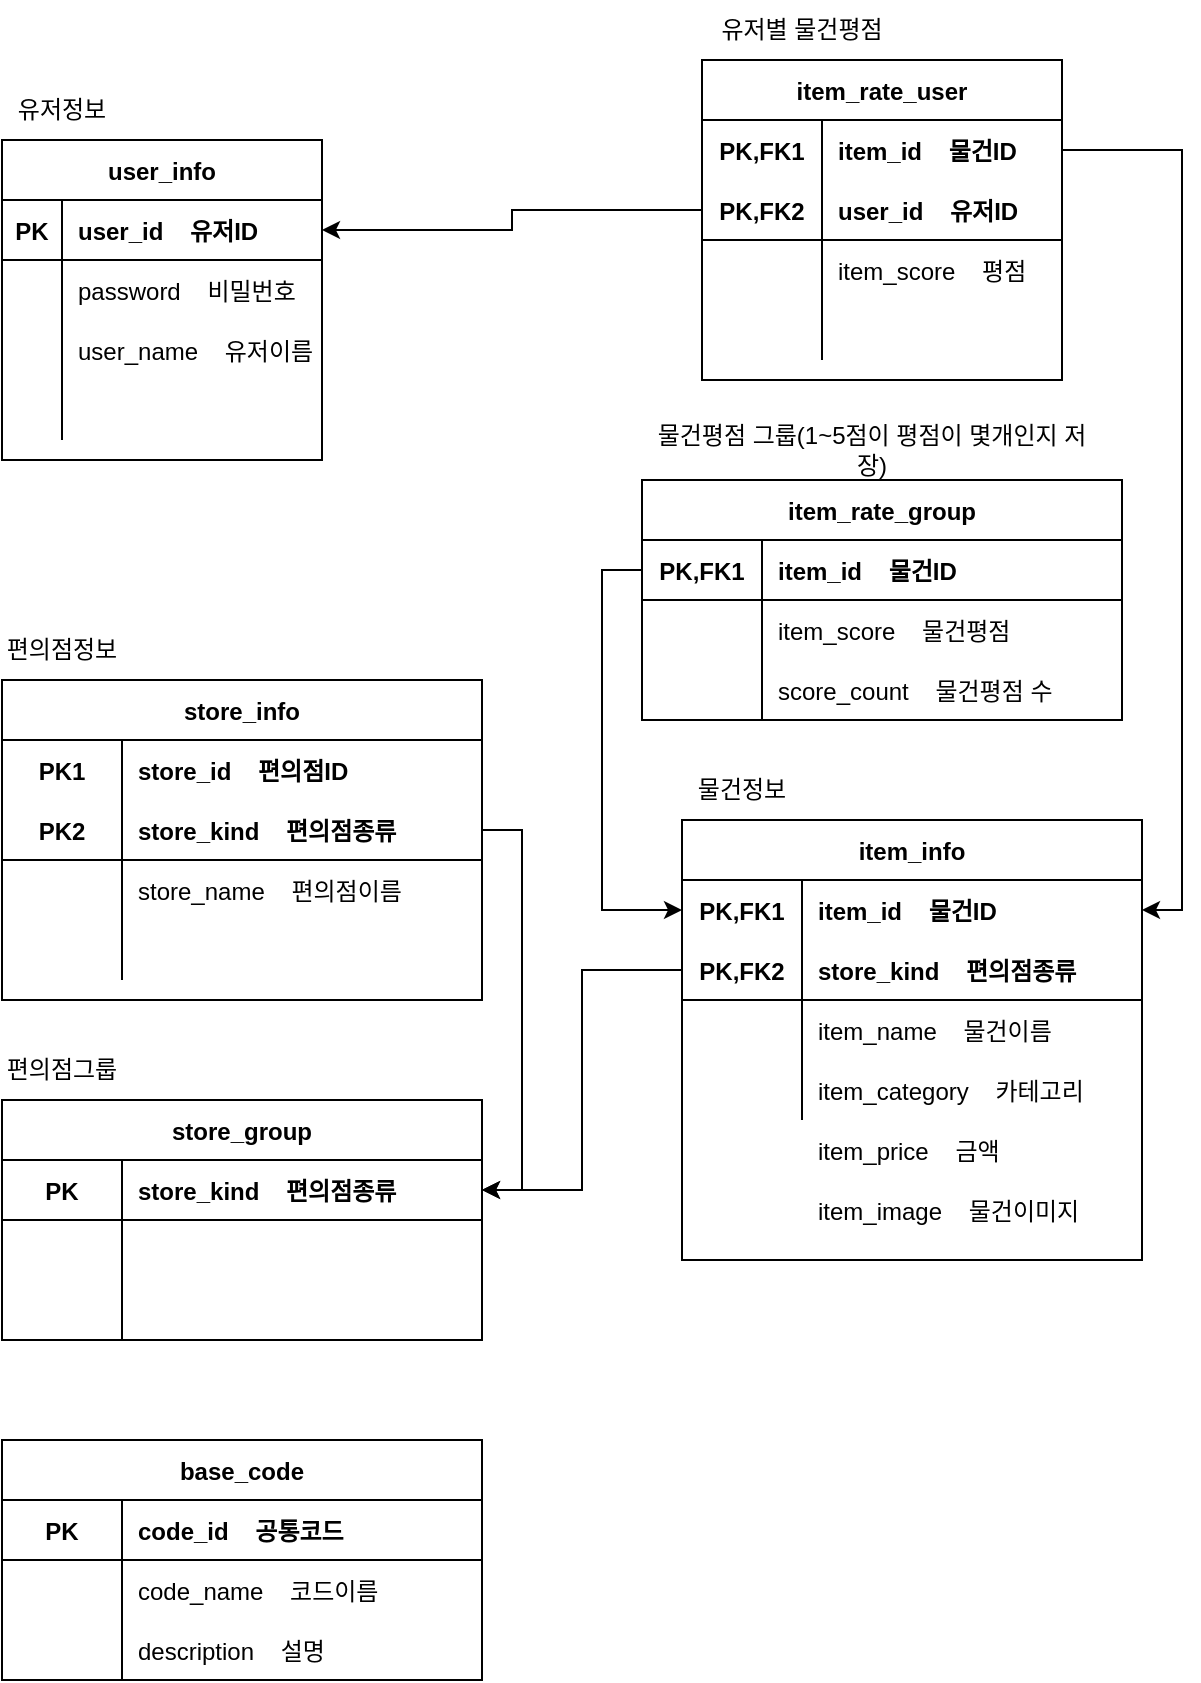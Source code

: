 <mxfile version="15.7.0" type="device"><diagram id="C5RBs43oDa-KdzZeNtuy" name="Page-1"><mxGraphModel dx="1298" dy="809" grid="1" gridSize="10" guides="1" tooltips="1" connect="1" arrows="1" fold="1" page="1" pageScale="1" pageWidth="827" pageHeight="1169" math="0" shadow="0"><root><mxCell id="WIyWlLk6GJQsqaUBKTNV-0"/><mxCell id="WIyWlLk6GJQsqaUBKTNV-1" parent="WIyWlLk6GJQsqaUBKTNV-0"/><mxCell id="B7XJ1PRJF3EZMObP_ogQ-0" value="유저정보" style="text;html=1;strokeColor=none;fillColor=none;align=center;verticalAlign=middle;whiteSpace=wrap;rounded=0;" vertex="1" parent="WIyWlLk6GJQsqaUBKTNV-1"><mxGeometry x="50" y="160" width="60" height="30" as="geometry"/></mxCell><mxCell id="B7XJ1PRJF3EZMObP_ogQ-1" value="편의점정보" style="text;html=1;strokeColor=none;fillColor=none;align=center;verticalAlign=middle;whiteSpace=wrap;rounded=0;" vertex="1" parent="WIyWlLk6GJQsqaUBKTNV-1"><mxGeometry x="50" y="430" width="60" height="30" as="geometry"/></mxCell><mxCell id="B7XJ1PRJF3EZMObP_ogQ-7" value="물건정보" style="text;html=1;strokeColor=none;fillColor=none;align=center;verticalAlign=middle;whiteSpace=wrap;rounded=0;" vertex="1" parent="WIyWlLk6GJQsqaUBKTNV-1"><mxGeometry x="390" y="500" width="60" height="30" as="geometry"/></mxCell><mxCell id="B7XJ1PRJF3EZMObP_ogQ-13" value="유저별 물건평점" style="text;html=1;strokeColor=none;fillColor=none;align=center;verticalAlign=middle;whiteSpace=wrap;rounded=0;" vertex="1" parent="WIyWlLk6GJQsqaUBKTNV-1"><mxGeometry x="400" y="120" width="100" height="30" as="geometry"/></mxCell><mxCell id="B7XJ1PRJF3EZMObP_ogQ-14" value="user_info" style="shape=table;startSize=30;container=1;collapsible=1;childLayout=tableLayout;fixedRows=1;rowLines=0;fontStyle=1;align=center;resizeLast=1;" vertex="1" parent="WIyWlLk6GJQsqaUBKTNV-1"><mxGeometry x="50" y="190" width="160" height="160" as="geometry"/></mxCell><mxCell id="B7XJ1PRJF3EZMObP_ogQ-15" value="" style="shape=partialRectangle;collapsible=0;dropTarget=0;pointerEvents=0;fillColor=none;top=0;left=0;bottom=1;right=0;points=[[0,0.5],[1,0.5]];portConstraint=eastwest;" vertex="1" parent="B7XJ1PRJF3EZMObP_ogQ-14"><mxGeometry y="30" width="160" height="30" as="geometry"/></mxCell><mxCell id="B7XJ1PRJF3EZMObP_ogQ-16" value="PK" style="shape=partialRectangle;connectable=0;fillColor=none;top=0;left=0;bottom=0;right=0;fontStyle=1;overflow=hidden;" vertex="1" parent="B7XJ1PRJF3EZMObP_ogQ-15"><mxGeometry width="30" height="30" as="geometry"><mxRectangle width="30" height="30" as="alternateBounds"/></mxGeometry></mxCell><mxCell id="B7XJ1PRJF3EZMObP_ogQ-17" value="user_id    유저ID" style="shape=partialRectangle;connectable=0;fillColor=none;top=0;left=0;bottom=0;right=0;align=left;spacingLeft=6;fontStyle=1;overflow=hidden;" vertex="1" parent="B7XJ1PRJF3EZMObP_ogQ-15"><mxGeometry x="30" width="130" height="30" as="geometry"><mxRectangle width="130" height="30" as="alternateBounds"/></mxGeometry></mxCell><mxCell id="B7XJ1PRJF3EZMObP_ogQ-18" value="" style="shape=partialRectangle;collapsible=0;dropTarget=0;pointerEvents=0;fillColor=none;top=0;left=0;bottom=0;right=0;points=[[0,0.5],[1,0.5]];portConstraint=eastwest;" vertex="1" parent="B7XJ1PRJF3EZMObP_ogQ-14"><mxGeometry y="60" width="160" height="30" as="geometry"/></mxCell><mxCell id="B7XJ1PRJF3EZMObP_ogQ-19" value="" style="shape=partialRectangle;connectable=0;fillColor=none;top=0;left=0;bottom=0;right=0;editable=1;overflow=hidden;" vertex="1" parent="B7XJ1PRJF3EZMObP_ogQ-18"><mxGeometry width="30" height="30" as="geometry"><mxRectangle width="30" height="30" as="alternateBounds"/></mxGeometry></mxCell><mxCell id="B7XJ1PRJF3EZMObP_ogQ-20" value="password    비밀번호" style="shape=partialRectangle;connectable=0;fillColor=none;top=0;left=0;bottom=0;right=0;align=left;spacingLeft=6;overflow=hidden;" vertex="1" parent="B7XJ1PRJF3EZMObP_ogQ-18"><mxGeometry x="30" width="130" height="30" as="geometry"><mxRectangle width="130" height="30" as="alternateBounds"/></mxGeometry></mxCell><mxCell id="B7XJ1PRJF3EZMObP_ogQ-21" value="" style="shape=partialRectangle;collapsible=0;dropTarget=0;pointerEvents=0;fillColor=none;top=0;left=0;bottom=0;right=0;points=[[0,0.5],[1,0.5]];portConstraint=eastwest;" vertex="1" parent="B7XJ1PRJF3EZMObP_ogQ-14"><mxGeometry y="90" width="160" height="30" as="geometry"/></mxCell><mxCell id="B7XJ1PRJF3EZMObP_ogQ-22" value="" style="shape=partialRectangle;connectable=0;fillColor=none;top=0;left=0;bottom=0;right=0;editable=1;overflow=hidden;" vertex="1" parent="B7XJ1PRJF3EZMObP_ogQ-21"><mxGeometry width="30" height="30" as="geometry"><mxRectangle width="30" height="30" as="alternateBounds"/></mxGeometry></mxCell><mxCell id="B7XJ1PRJF3EZMObP_ogQ-23" value="user_name    유저이름" style="shape=partialRectangle;connectable=0;fillColor=none;top=0;left=0;bottom=0;right=0;align=left;spacingLeft=6;overflow=hidden;" vertex="1" parent="B7XJ1PRJF3EZMObP_ogQ-21"><mxGeometry x="30" width="130" height="30" as="geometry"><mxRectangle width="130" height="30" as="alternateBounds"/></mxGeometry></mxCell><mxCell id="B7XJ1PRJF3EZMObP_ogQ-24" value="" style="shape=partialRectangle;collapsible=0;dropTarget=0;pointerEvents=0;fillColor=none;top=0;left=0;bottom=0;right=0;points=[[0,0.5],[1,0.5]];portConstraint=eastwest;" vertex="1" parent="B7XJ1PRJF3EZMObP_ogQ-14"><mxGeometry y="120" width="160" height="30" as="geometry"/></mxCell><mxCell id="B7XJ1PRJF3EZMObP_ogQ-25" value="" style="shape=partialRectangle;connectable=0;fillColor=none;top=0;left=0;bottom=0;right=0;editable=1;overflow=hidden;" vertex="1" parent="B7XJ1PRJF3EZMObP_ogQ-24"><mxGeometry width="30" height="30" as="geometry"><mxRectangle width="30" height="30" as="alternateBounds"/></mxGeometry></mxCell><mxCell id="B7XJ1PRJF3EZMObP_ogQ-26" value="" style="shape=partialRectangle;connectable=0;fillColor=none;top=0;left=0;bottom=0;right=0;align=left;spacingLeft=6;overflow=hidden;" vertex="1" parent="B7XJ1PRJF3EZMObP_ogQ-24"><mxGeometry x="30" width="130" height="30" as="geometry"><mxRectangle width="130" height="30" as="alternateBounds"/></mxGeometry></mxCell><mxCell id="B7XJ1PRJF3EZMObP_ogQ-67" value="item_rate_user" style="shape=table;startSize=30;container=1;collapsible=1;childLayout=tableLayout;fixedRows=1;rowLines=0;fontStyle=1;align=center;resizeLast=1;" vertex="1" parent="WIyWlLk6GJQsqaUBKTNV-1"><mxGeometry x="400" y="150" width="180" height="160" as="geometry"/></mxCell><mxCell id="B7XJ1PRJF3EZMObP_ogQ-68" value="" style="shape=partialRectangle;collapsible=0;dropTarget=0;pointerEvents=0;fillColor=none;top=0;left=0;bottom=0;right=0;points=[[0,0.5],[1,0.5]];portConstraint=eastwest;" vertex="1" parent="B7XJ1PRJF3EZMObP_ogQ-67"><mxGeometry y="30" width="180" height="30" as="geometry"/></mxCell><mxCell id="B7XJ1PRJF3EZMObP_ogQ-69" value="PK,FK1" style="shape=partialRectangle;connectable=0;fillColor=none;top=0;left=0;bottom=0;right=0;fontStyle=1;overflow=hidden;" vertex="1" parent="B7XJ1PRJF3EZMObP_ogQ-68"><mxGeometry width="60" height="30" as="geometry"><mxRectangle width="60" height="30" as="alternateBounds"/></mxGeometry></mxCell><mxCell id="B7XJ1PRJF3EZMObP_ogQ-70" value="item_id    물건ID" style="shape=partialRectangle;connectable=0;fillColor=none;top=0;left=0;bottom=0;right=0;align=left;spacingLeft=6;fontStyle=1;overflow=hidden;" vertex="1" parent="B7XJ1PRJF3EZMObP_ogQ-68"><mxGeometry x="60" width="120" height="30" as="geometry"><mxRectangle width="120" height="30" as="alternateBounds"/></mxGeometry></mxCell><mxCell id="B7XJ1PRJF3EZMObP_ogQ-71" value="" style="shape=partialRectangle;collapsible=0;dropTarget=0;pointerEvents=0;fillColor=none;top=0;left=0;bottom=1;right=0;points=[[0,0.5],[1,0.5]];portConstraint=eastwest;" vertex="1" parent="B7XJ1PRJF3EZMObP_ogQ-67"><mxGeometry y="60" width="180" height="30" as="geometry"/></mxCell><mxCell id="B7XJ1PRJF3EZMObP_ogQ-72" value="PK,FK2" style="shape=partialRectangle;connectable=0;fillColor=none;top=0;left=0;bottom=0;right=0;fontStyle=1;overflow=hidden;" vertex="1" parent="B7XJ1PRJF3EZMObP_ogQ-71"><mxGeometry width="60" height="30" as="geometry"><mxRectangle width="60" height="30" as="alternateBounds"/></mxGeometry></mxCell><mxCell id="B7XJ1PRJF3EZMObP_ogQ-73" value="user_id    유저ID" style="shape=partialRectangle;connectable=0;fillColor=none;top=0;left=0;bottom=0;right=0;align=left;spacingLeft=6;fontStyle=1;overflow=hidden;" vertex="1" parent="B7XJ1PRJF3EZMObP_ogQ-71"><mxGeometry x="60" width="120" height="30" as="geometry"><mxRectangle width="120" height="30" as="alternateBounds"/></mxGeometry></mxCell><mxCell id="B7XJ1PRJF3EZMObP_ogQ-74" value="" style="shape=partialRectangle;collapsible=0;dropTarget=0;pointerEvents=0;fillColor=none;top=0;left=0;bottom=0;right=0;points=[[0,0.5],[1,0.5]];portConstraint=eastwest;" vertex="1" parent="B7XJ1PRJF3EZMObP_ogQ-67"><mxGeometry y="90" width="180" height="30" as="geometry"/></mxCell><mxCell id="B7XJ1PRJF3EZMObP_ogQ-75" value="" style="shape=partialRectangle;connectable=0;fillColor=none;top=0;left=0;bottom=0;right=0;editable=1;overflow=hidden;" vertex="1" parent="B7XJ1PRJF3EZMObP_ogQ-74"><mxGeometry width="60" height="30" as="geometry"><mxRectangle width="60" height="30" as="alternateBounds"/></mxGeometry></mxCell><mxCell id="B7XJ1PRJF3EZMObP_ogQ-76" value="item_score    평점" style="shape=partialRectangle;connectable=0;fillColor=none;top=0;left=0;bottom=0;right=0;align=left;spacingLeft=6;overflow=hidden;" vertex="1" parent="B7XJ1PRJF3EZMObP_ogQ-74"><mxGeometry x="60" width="120" height="30" as="geometry"><mxRectangle width="120" height="30" as="alternateBounds"/></mxGeometry></mxCell><mxCell id="B7XJ1PRJF3EZMObP_ogQ-77" value="" style="shape=partialRectangle;collapsible=0;dropTarget=0;pointerEvents=0;fillColor=none;top=0;left=0;bottom=0;right=0;points=[[0,0.5],[1,0.5]];portConstraint=eastwest;" vertex="1" parent="B7XJ1PRJF3EZMObP_ogQ-67"><mxGeometry y="120" width="180" height="30" as="geometry"/></mxCell><mxCell id="B7XJ1PRJF3EZMObP_ogQ-78" value="" style="shape=partialRectangle;connectable=0;fillColor=none;top=0;left=0;bottom=0;right=0;editable=1;overflow=hidden;" vertex="1" parent="B7XJ1PRJF3EZMObP_ogQ-77"><mxGeometry width="60" height="30" as="geometry"><mxRectangle width="60" height="30" as="alternateBounds"/></mxGeometry></mxCell><mxCell id="B7XJ1PRJF3EZMObP_ogQ-79" value="" style="shape=partialRectangle;connectable=0;fillColor=none;top=0;left=0;bottom=0;right=0;align=left;spacingLeft=6;overflow=hidden;" vertex="1" parent="B7XJ1PRJF3EZMObP_ogQ-77"><mxGeometry x="60" width="120" height="30" as="geometry"><mxRectangle width="120" height="30" as="alternateBounds"/></mxGeometry></mxCell><mxCell id="B7XJ1PRJF3EZMObP_ogQ-94" style="edgeStyle=orthogonalEdgeStyle;rounded=0;orthogonalLoop=1;jettySize=auto;html=1;exitX=0;exitY=0.5;exitDx=0;exitDy=0;entryX=1;entryY=0.5;entryDx=0;entryDy=0;" edge="1" parent="WIyWlLk6GJQsqaUBKTNV-1" source="B7XJ1PRJF3EZMObP_ogQ-71" target="B7XJ1PRJF3EZMObP_ogQ-15"><mxGeometry relative="1" as="geometry"/></mxCell><mxCell id="B7XJ1PRJF3EZMObP_ogQ-95" style="edgeStyle=orthogonalEdgeStyle;rounded=0;orthogonalLoop=1;jettySize=auto;html=1;exitX=1;exitY=0.5;exitDx=0;exitDy=0;entryX=1;entryY=0.5;entryDx=0;entryDy=0;" edge="1" parent="WIyWlLk6GJQsqaUBKTNV-1" source="B7XJ1PRJF3EZMObP_ogQ-68" target="B7XJ1PRJF3EZMObP_ogQ-111"><mxGeometry relative="1" as="geometry"><mxPoint x="580" y="455" as="targetPoint"/></mxGeometry></mxCell><mxCell id="B7XJ1PRJF3EZMObP_ogQ-97" value="store_info" style="shape=table;startSize=30;container=1;collapsible=1;childLayout=tableLayout;fixedRows=1;rowLines=0;fontStyle=1;align=center;resizeLast=1;" vertex="1" parent="WIyWlLk6GJQsqaUBKTNV-1"><mxGeometry x="50" y="460" width="240" height="160" as="geometry"/></mxCell><mxCell id="B7XJ1PRJF3EZMObP_ogQ-98" value="" style="shape=partialRectangle;collapsible=0;dropTarget=0;pointerEvents=0;fillColor=none;top=0;left=0;bottom=0;right=0;points=[[0,0.5],[1,0.5]];portConstraint=eastwest;" vertex="1" parent="B7XJ1PRJF3EZMObP_ogQ-97"><mxGeometry y="30" width="240" height="30" as="geometry"/></mxCell><mxCell id="B7XJ1PRJF3EZMObP_ogQ-99" value="PK1" style="shape=partialRectangle;connectable=0;fillColor=none;top=0;left=0;bottom=0;right=0;fontStyle=1;overflow=hidden;" vertex="1" parent="B7XJ1PRJF3EZMObP_ogQ-98"><mxGeometry width="60" height="30" as="geometry"><mxRectangle width="60" height="30" as="alternateBounds"/></mxGeometry></mxCell><mxCell id="B7XJ1PRJF3EZMObP_ogQ-100" value="store_id    편의점ID" style="shape=partialRectangle;connectable=0;fillColor=none;top=0;left=0;bottom=0;right=0;align=left;spacingLeft=6;fontStyle=1;overflow=hidden;" vertex="1" parent="B7XJ1PRJF3EZMObP_ogQ-98"><mxGeometry x="60" width="180" height="30" as="geometry"><mxRectangle width="180" height="30" as="alternateBounds"/></mxGeometry></mxCell><mxCell id="B7XJ1PRJF3EZMObP_ogQ-101" value="" style="shape=partialRectangle;collapsible=0;dropTarget=0;pointerEvents=0;fillColor=none;top=0;left=0;bottom=1;right=0;points=[[0,0.5],[1,0.5]];portConstraint=eastwest;" vertex="1" parent="B7XJ1PRJF3EZMObP_ogQ-97"><mxGeometry y="60" width="240" height="30" as="geometry"/></mxCell><mxCell id="B7XJ1PRJF3EZMObP_ogQ-102" value="PK2" style="shape=partialRectangle;connectable=0;fillColor=none;top=0;left=0;bottom=0;right=0;fontStyle=1;overflow=hidden;" vertex="1" parent="B7XJ1PRJF3EZMObP_ogQ-101"><mxGeometry width="60" height="30" as="geometry"><mxRectangle width="60" height="30" as="alternateBounds"/></mxGeometry></mxCell><mxCell id="B7XJ1PRJF3EZMObP_ogQ-103" value="store_kind    편의점종류" style="shape=partialRectangle;connectable=0;fillColor=none;top=0;left=0;bottom=0;right=0;align=left;spacingLeft=6;fontStyle=1;overflow=hidden;" vertex="1" parent="B7XJ1PRJF3EZMObP_ogQ-101"><mxGeometry x="60" width="180" height="30" as="geometry"><mxRectangle width="180" height="30" as="alternateBounds"/></mxGeometry></mxCell><mxCell id="B7XJ1PRJF3EZMObP_ogQ-104" value="" style="shape=partialRectangle;collapsible=0;dropTarget=0;pointerEvents=0;fillColor=none;top=0;left=0;bottom=0;right=0;points=[[0,0.5],[1,0.5]];portConstraint=eastwest;" vertex="1" parent="B7XJ1PRJF3EZMObP_ogQ-97"><mxGeometry y="90" width="240" height="30" as="geometry"/></mxCell><mxCell id="B7XJ1PRJF3EZMObP_ogQ-105" value="" style="shape=partialRectangle;connectable=0;fillColor=none;top=0;left=0;bottom=0;right=0;editable=1;overflow=hidden;" vertex="1" parent="B7XJ1PRJF3EZMObP_ogQ-104"><mxGeometry width="60" height="30" as="geometry"><mxRectangle width="60" height="30" as="alternateBounds"/></mxGeometry></mxCell><mxCell id="B7XJ1PRJF3EZMObP_ogQ-106" value="store_name    편의점이름" style="shape=partialRectangle;connectable=0;fillColor=none;top=0;left=0;bottom=0;right=0;align=left;spacingLeft=6;overflow=hidden;" vertex="1" parent="B7XJ1PRJF3EZMObP_ogQ-104"><mxGeometry x="60" width="180" height="30" as="geometry"><mxRectangle width="180" height="30" as="alternateBounds"/></mxGeometry></mxCell><mxCell id="B7XJ1PRJF3EZMObP_ogQ-107" value="" style="shape=partialRectangle;collapsible=0;dropTarget=0;pointerEvents=0;fillColor=none;top=0;left=0;bottom=0;right=0;points=[[0,0.5],[1,0.5]];portConstraint=eastwest;" vertex="1" parent="B7XJ1PRJF3EZMObP_ogQ-97"><mxGeometry y="120" width="240" height="30" as="geometry"/></mxCell><mxCell id="B7XJ1PRJF3EZMObP_ogQ-108" value="" style="shape=partialRectangle;connectable=0;fillColor=none;top=0;left=0;bottom=0;right=0;editable=1;overflow=hidden;" vertex="1" parent="B7XJ1PRJF3EZMObP_ogQ-107"><mxGeometry width="60" height="30" as="geometry"><mxRectangle width="60" height="30" as="alternateBounds"/></mxGeometry></mxCell><mxCell id="B7XJ1PRJF3EZMObP_ogQ-109" value="" style="shape=partialRectangle;connectable=0;fillColor=none;top=0;left=0;bottom=0;right=0;align=left;spacingLeft=6;overflow=hidden;" vertex="1" parent="B7XJ1PRJF3EZMObP_ogQ-107"><mxGeometry x="60" width="180" height="30" as="geometry"><mxRectangle width="180" height="30" as="alternateBounds"/></mxGeometry></mxCell><mxCell id="B7XJ1PRJF3EZMObP_ogQ-110" value="item_info" style="shape=table;startSize=30;container=1;collapsible=1;childLayout=tableLayout;fixedRows=1;rowLines=0;fontStyle=1;align=center;resizeLast=1;" vertex="1" parent="WIyWlLk6GJQsqaUBKTNV-1"><mxGeometry x="390" y="530" width="230" height="220" as="geometry"/></mxCell><mxCell id="B7XJ1PRJF3EZMObP_ogQ-111" value="" style="shape=partialRectangle;collapsible=0;dropTarget=0;pointerEvents=0;fillColor=none;top=0;left=0;bottom=0;right=0;points=[[0,0.5],[1,0.5]];portConstraint=eastwest;" vertex="1" parent="B7XJ1PRJF3EZMObP_ogQ-110"><mxGeometry y="30" width="230" height="30" as="geometry"/></mxCell><mxCell id="B7XJ1PRJF3EZMObP_ogQ-112" value="PK,FK1" style="shape=partialRectangle;connectable=0;fillColor=none;top=0;left=0;bottom=0;right=0;fontStyle=1;overflow=hidden;" vertex="1" parent="B7XJ1PRJF3EZMObP_ogQ-111"><mxGeometry width="60" height="30" as="geometry"><mxRectangle width="60" height="30" as="alternateBounds"/></mxGeometry></mxCell><mxCell id="B7XJ1PRJF3EZMObP_ogQ-113" value="item_id    물건ID" style="shape=partialRectangle;connectable=0;fillColor=none;top=0;left=0;bottom=0;right=0;align=left;spacingLeft=6;fontStyle=1;overflow=hidden;" vertex="1" parent="B7XJ1PRJF3EZMObP_ogQ-111"><mxGeometry x="60" width="170" height="30" as="geometry"><mxRectangle width="170" height="30" as="alternateBounds"/></mxGeometry></mxCell><mxCell id="B7XJ1PRJF3EZMObP_ogQ-114" value="" style="shape=partialRectangle;collapsible=0;dropTarget=0;pointerEvents=0;fillColor=none;top=0;left=0;bottom=1;right=0;points=[[0,0.5],[1,0.5]];portConstraint=eastwest;" vertex="1" parent="B7XJ1PRJF3EZMObP_ogQ-110"><mxGeometry y="60" width="230" height="30" as="geometry"/></mxCell><mxCell id="B7XJ1PRJF3EZMObP_ogQ-115" value="PK,FK2" style="shape=partialRectangle;connectable=0;fillColor=none;top=0;left=0;bottom=0;right=0;fontStyle=1;overflow=hidden;" vertex="1" parent="B7XJ1PRJF3EZMObP_ogQ-114"><mxGeometry width="60" height="30" as="geometry"><mxRectangle width="60" height="30" as="alternateBounds"/></mxGeometry></mxCell><mxCell id="B7XJ1PRJF3EZMObP_ogQ-116" value="store_kind    편의점종류" style="shape=partialRectangle;connectable=0;fillColor=none;top=0;left=0;bottom=0;right=0;align=left;spacingLeft=6;fontStyle=1;overflow=hidden;" vertex="1" parent="B7XJ1PRJF3EZMObP_ogQ-114"><mxGeometry x="60" width="170" height="30" as="geometry"><mxRectangle width="170" height="30" as="alternateBounds"/></mxGeometry></mxCell><mxCell id="B7XJ1PRJF3EZMObP_ogQ-117" value="" style="shape=partialRectangle;collapsible=0;dropTarget=0;pointerEvents=0;fillColor=none;top=0;left=0;bottom=0;right=0;points=[[0,0.5],[1,0.5]];portConstraint=eastwest;" vertex="1" parent="B7XJ1PRJF3EZMObP_ogQ-110"><mxGeometry y="90" width="230" height="30" as="geometry"/></mxCell><mxCell id="B7XJ1PRJF3EZMObP_ogQ-118" value="" style="shape=partialRectangle;connectable=0;fillColor=none;top=0;left=0;bottom=0;right=0;editable=1;overflow=hidden;" vertex="1" parent="B7XJ1PRJF3EZMObP_ogQ-117"><mxGeometry width="60" height="30" as="geometry"><mxRectangle width="60" height="30" as="alternateBounds"/></mxGeometry></mxCell><mxCell id="B7XJ1PRJF3EZMObP_ogQ-119" value="item_name    물건이름" style="shape=partialRectangle;connectable=0;fillColor=none;top=0;left=0;bottom=0;right=0;align=left;spacingLeft=6;overflow=hidden;" vertex="1" parent="B7XJ1PRJF3EZMObP_ogQ-117"><mxGeometry x="60" width="170" height="30" as="geometry"><mxRectangle width="170" height="30" as="alternateBounds"/></mxGeometry></mxCell><mxCell id="B7XJ1PRJF3EZMObP_ogQ-120" value="" style="shape=partialRectangle;collapsible=0;dropTarget=0;pointerEvents=0;fillColor=none;top=0;left=0;bottom=0;right=0;points=[[0,0.5],[1,0.5]];portConstraint=eastwest;" vertex="1" parent="B7XJ1PRJF3EZMObP_ogQ-110"><mxGeometry y="120" width="230" height="30" as="geometry"/></mxCell><mxCell id="B7XJ1PRJF3EZMObP_ogQ-121" value="" style="shape=partialRectangle;connectable=0;fillColor=none;top=0;left=0;bottom=0;right=0;editable=1;overflow=hidden;" vertex="1" parent="B7XJ1PRJF3EZMObP_ogQ-120"><mxGeometry width="60" height="30" as="geometry"><mxRectangle width="60" height="30" as="alternateBounds"/></mxGeometry></mxCell><mxCell id="B7XJ1PRJF3EZMObP_ogQ-122" value="" style="shape=partialRectangle;connectable=0;fillColor=none;top=0;left=0;bottom=0;right=0;align=left;spacingLeft=6;overflow=hidden;" vertex="1" parent="B7XJ1PRJF3EZMObP_ogQ-120"><mxGeometry x="60" width="170" height="30" as="geometry"><mxRectangle width="170" height="30" as="alternateBounds"/></mxGeometry></mxCell><mxCell id="B7XJ1PRJF3EZMObP_ogQ-123" value="item_category    카테고리" style="shape=partialRectangle;connectable=0;fillColor=none;top=0;left=0;bottom=0;right=0;align=left;spacingLeft=6;overflow=hidden;" vertex="1" parent="WIyWlLk6GJQsqaUBKTNV-1"><mxGeometry x="450" y="650" width="150" height="30" as="geometry"><mxRectangle width="150" height="30" as="alternateBounds"/></mxGeometry></mxCell><mxCell id="B7XJ1PRJF3EZMObP_ogQ-124" value="item_price    금액" style="shape=partialRectangle;connectable=0;fillColor=none;top=0;left=0;bottom=0;right=0;align=left;spacingLeft=6;overflow=hidden;" vertex="1" parent="WIyWlLk6GJQsqaUBKTNV-1"><mxGeometry x="450" y="680" width="150" height="30" as="geometry"><mxRectangle width="150" height="30" as="alternateBounds"/></mxGeometry></mxCell><mxCell id="B7XJ1PRJF3EZMObP_ogQ-125" style="edgeStyle=orthogonalEdgeStyle;rounded=0;orthogonalLoop=1;jettySize=auto;html=1;exitX=0;exitY=0.5;exitDx=0;exitDy=0;entryX=1;entryY=0.5;entryDx=0;entryDy=0;" edge="1" parent="WIyWlLk6GJQsqaUBKTNV-1" source="B7XJ1PRJF3EZMObP_ogQ-114" target="B7XJ1PRJF3EZMObP_ogQ-130"><mxGeometry relative="1" as="geometry"/></mxCell><mxCell id="B7XJ1PRJF3EZMObP_ogQ-126" value="store_group" style="shape=table;startSize=30;container=1;collapsible=1;childLayout=tableLayout;fixedRows=1;rowLines=0;fontStyle=1;align=center;resizeLast=1;" vertex="1" parent="WIyWlLk6GJQsqaUBKTNV-1"><mxGeometry x="50" y="670" width="240" height="120" as="geometry"/></mxCell><mxCell id="B7XJ1PRJF3EZMObP_ogQ-130" value="" style="shape=partialRectangle;collapsible=0;dropTarget=0;pointerEvents=0;fillColor=none;top=0;left=0;bottom=1;right=0;points=[[0,0.5],[1,0.5]];portConstraint=eastwest;" vertex="1" parent="B7XJ1PRJF3EZMObP_ogQ-126"><mxGeometry y="30" width="240" height="30" as="geometry"/></mxCell><mxCell id="B7XJ1PRJF3EZMObP_ogQ-131" value="PK" style="shape=partialRectangle;connectable=0;fillColor=none;top=0;left=0;bottom=0;right=0;fontStyle=1;overflow=hidden;" vertex="1" parent="B7XJ1PRJF3EZMObP_ogQ-130"><mxGeometry width="60" height="30" as="geometry"><mxRectangle width="60" height="30" as="alternateBounds"/></mxGeometry></mxCell><mxCell id="B7XJ1PRJF3EZMObP_ogQ-132" value="store_kind    편의점종류" style="shape=partialRectangle;connectable=0;fillColor=none;top=0;left=0;bottom=0;right=0;align=left;spacingLeft=6;fontStyle=1;overflow=hidden;" vertex="1" parent="B7XJ1PRJF3EZMObP_ogQ-130"><mxGeometry x="60" width="180" height="30" as="geometry"><mxRectangle width="180" height="30" as="alternateBounds"/></mxGeometry></mxCell><mxCell id="B7XJ1PRJF3EZMObP_ogQ-133" value="" style="shape=partialRectangle;collapsible=0;dropTarget=0;pointerEvents=0;fillColor=none;top=0;left=0;bottom=0;right=0;points=[[0,0.5],[1,0.5]];portConstraint=eastwest;" vertex="1" parent="B7XJ1PRJF3EZMObP_ogQ-126"><mxGeometry y="60" width="240" height="30" as="geometry"/></mxCell><mxCell id="B7XJ1PRJF3EZMObP_ogQ-134" value="" style="shape=partialRectangle;connectable=0;fillColor=none;top=0;left=0;bottom=0;right=0;editable=1;overflow=hidden;" vertex="1" parent="B7XJ1PRJF3EZMObP_ogQ-133"><mxGeometry width="60" height="30" as="geometry"><mxRectangle width="60" height="30" as="alternateBounds"/></mxGeometry></mxCell><mxCell id="B7XJ1PRJF3EZMObP_ogQ-135" value="" style="shape=partialRectangle;connectable=0;fillColor=none;top=0;left=0;bottom=0;right=0;align=left;spacingLeft=6;overflow=hidden;" vertex="1" parent="B7XJ1PRJF3EZMObP_ogQ-133"><mxGeometry x="60" width="180" height="30" as="geometry"><mxRectangle width="180" height="30" as="alternateBounds"/></mxGeometry></mxCell><mxCell id="B7XJ1PRJF3EZMObP_ogQ-136" value="" style="shape=partialRectangle;collapsible=0;dropTarget=0;pointerEvents=0;fillColor=none;top=0;left=0;bottom=0;right=0;points=[[0,0.5],[1,0.5]];portConstraint=eastwest;" vertex="1" parent="B7XJ1PRJF3EZMObP_ogQ-126"><mxGeometry y="90" width="240" height="30" as="geometry"/></mxCell><mxCell id="B7XJ1PRJF3EZMObP_ogQ-137" value="" style="shape=partialRectangle;connectable=0;fillColor=none;top=0;left=0;bottom=0;right=0;editable=1;overflow=hidden;" vertex="1" parent="B7XJ1PRJF3EZMObP_ogQ-136"><mxGeometry width="60" height="30" as="geometry"><mxRectangle width="60" height="30" as="alternateBounds"/></mxGeometry></mxCell><mxCell id="B7XJ1PRJF3EZMObP_ogQ-138" value="" style="shape=partialRectangle;connectable=0;fillColor=none;top=0;left=0;bottom=0;right=0;align=left;spacingLeft=6;overflow=hidden;" vertex="1" parent="B7XJ1PRJF3EZMObP_ogQ-136"><mxGeometry x="60" width="180" height="30" as="geometry"><mxRectangle width="180" height="30" as="alternateBounds"/></mxGeometry></mxCell><mxCell id="B7XJ1PRJF3EZMObP_ogQ-139" style="edgeStyle=orthogonalEdgeStyle;rounded=0;orthogonalLoop=1;jettySize=auto;html=1;exitX=1;exitY=0.5;exitDx=0;exitDy=0;entryX=1;entryY=0.5;entryDx=0;entryDy=0;" edge="1" parent="WIyWlLk6GJQsqaUBKTNV-1" source="B7XJ1PRJF3EZMObP_ogQ-101" target="B7XJ1PRJF3EZMObP_ogQ-130"><mxGeometry relative="1" as="geometry"/></mxCell><mxCell id="B7XJ1PRJF3EZMObP_ogQ-140" value="편의점그룹" style="text;html=1;strokeColor=none;fillColor=none;align=center;verticalAlign=middle;whiteSpace=wrap;rounded=0;" vertex="1" parent="WIyWlLk6GJQsqaUBKTNV-1"><mxGeometry x="50" y="640" width="60" height="30" as="geometry"/></mxCell><mxCell id="B7XJ1PRJF3EZMObP_ogQ-141" value="item_image    물건이미지" style="shape=partialRectangle;connectable=0;fillColor=none;top=0;left=0;bottom=0;right=0;align=left;spacingLeft=6;overflow=hidden;" vertex="1" parent="WIyWlLk6GJQsqaUBKTNV-1"><mxGeometry x="450" y="710" width="150" height="30" as="geometry"><mxRectangle width="150" height="30" as="alternateBounds"/></mxGeometry></mxCell><mxCell id="B7XJ1PRJF3EZMObP_ogQ-142" value="item_rate_group" style="shape=table;startSize=30;container=1;collapsible=1;childLayout=tableLayout;fixedRows=1;rowLines=0;fontStyle=1;align=center;resizeLast=1;" vertex="1" parent="WIyWlLk6GJQsqaUBKTNV-1"><mxGeometry x="370" y="360" width="240" height="120" as="geometry"/></mxCell><mxCell id="B7XJ1PRJF3EZMObP_ogQ-143" value="" style="shape=partialRectangle;collapsible=0;dropTarget=0;pointerEvents=0;fillColor=none;top=0;left=0;bottom=1;right=0;points=[[0,0.5],[1,0.5]];portConstraint=eastwest;" vertex="1" parent="B7XJ1PRJF3EZMObP_ogQ-142"><mxGeometry y="30" width="240" height="30" as="geometry"/></mxCell><mxCell id="B7XJ1PRJF3EZMObP_ogQ-144" value="PK,FK1" style="shape=partialRectangle;connectable=0;fillColor=none;top=0;left=0;bottom=0;right=0;fontStyle=1;overflow=hidden;" vertex="1" parent="B7XJ1PRJF3EZMObP_ogQ-143"><mxGeometry width="60" height="30" as="geometry"><mxRectangle width="60" height="30" as="alternateBounds"/></mxGeometry></mxCell><mxCell id="B7XJ1PRJF3EZMObP_ogQ-145" value="item_id    물건ID" style="shape=partialRectangle;connectable=0;fillColor=none;top=0;left=0;bottom=0;right=0;align=left;spacingLeft=6;fontStyle=1;overflow=hidden;" vertex="1" parent="B7XJ1PRJF3EZMObP_ogQ-143"><mxGeometry x="60" width="180" height="30" as="geometry"><mxRectangle width="180" height="30" as="alternateBounds"/></mxGeometry></mxCell><mxCell id="B7XJ1PRJF3EZMObP_ogQ-146" value="" style="shape=partialRectangle;collapsible=0;dropTarget=0;pointerEvents=0;fillColor=none;top=0;left=0;bottom=0;right=0;points=[[0,0.5],[1,0.5]];portConstraint=eastwest;" vertex="1" parent="B7XJ1PRJF3EZMObP_ogQ-142"><mxGeometry y="60" width="240" height="30" as="geometry"/></mxCell><mxCell id="B7XJ1PRJF3EZMObP_ogQ-147" value="" style="shape=partialRectangle;connectable=0;fillColor=none;top=0;left=0;bottom=0;right=0;editable=1;overflow=hidden;" vertex="1" parent="B7XJ1PRJF3EZMObP_ogQ-146"><mxGeometry width="60" height="30" as="geometry"><mxRectangle width="60" height="30" as="alternateBounds"/></mxGeometry></mxCell><mxCell id="B7XJ1PRJF3EZMObP_ogQ-148" value="item_score    물건평점" style="shape=partialRectangle;connectable=0;fillColor=none;top=0;left=0;bottom=0;right=0;align=left;spacingLeft=6;overflow=hidden;" vertex="1" parent="B7XJ1PRJF3EZMObP_ogQ-146"><mxGeometry x="60" width="180" height="30" as="geometry"><mxRectangle width="180" height="30" as="alternateBounds"/></mxGeometry></mxCell><mxCell id="B7XJ1PRJF3EZMObP_ogQ-149" value="" style="shape=partialRectangle;collapsible=0;dropTarget=0;pointerEvents=0;fillColor=none;top=0;left=0;bottom=0;right=0;points=[[0,0.5],[1,0.5]];portConstraint=eastwest;" vertex="1" parent="B7XJ1PRJF3EZMObP_ogQ-142"><mxGeometry y="90" width="240" height="30" as="geometry"/></mxCell><mxCell id="B7XJ1PRJF3EZMObP_ogQ-150" value="" style="shape=partialRectangle;connectable=0;fillColor=none;top=0;left=0;bottom=0;right=0;editable=1;overflow=hidden;" vertex="1" parent="B7XJ1PRJF3EZMObP_ogQ-149"><mxGeometry width="60" height="30" as="geometry"><mxRectangle width="60" height="30" as="alternateBounds"/></mxGeometry></mxCell><mxCell id="B7XJ1PRJF3EZMObP_ogQ-151" value="" style="shape=partialRectangle;connectable=0;fillColor=none;top=0;left=0;bottom=0;right=0;align=left;spacingLeft=6;overflow=hidden;" vertex="1" parent="B7XJ1PRJF3EZMObP_ogQ-149"><mxGeometry x="60" width="180" height="30" as="geometry"><mxRectangle width="180" height="30" as="alternateBounds"/></mxGeometry></mxCell><mxCell id="B7XJ1PRJF3EZMObP_ogQ-152" value="물건평점 그룹(1~5점이 평점이 몇개인지 저장)" style="text;html=1;strokeColor=none;fillColor=none;align=center;verticalAlign=middle;whiteSpace=wrap;rounded=0;" vertex="1" parent="WIyWlLk6GJQsqaUBKTNV-1"><mxGeometry x="370" y="330" width="230" height="30" as="geometry"/></mxCell><mxCell id="B7XJ1PRJF3EZMObP_ogQ-153" value="score_count    물건평점 수" style="shape=partialRectangle;connectable=0;fillColor=none;top=0;left=0;bottom=0;right=0;align=left;spacingLeft=6;overflow=hidden;" vertex="1" parent="WIyWlLk6GJQsqaUBKTNV-1"><mxGeometry x="430" y="450" width="180" height="30" as="geometry"><mxRectangle width="180" height="30" as="alternateBounds"/></mxGeometry></mxCell><mxCell id="B7XJ1PRJF3EZMObP_ogQ-154" style="edgeStyle=orthogonalEdgeStyle;rounded=0;orthogonalLoop=1;jettySize=auto;html=1;exitX=0;exitY=0.5;exitDx=0;exitDy=0;entryX=0;entryY=0.5;entryDx=0;entryDy=0;" edge="1" parent="WIyWlLk6GJQsqaUBKTNV-1" source="B7XJ1PRJF3EZMObP_ogQ-143" target="B7XJ1PRJF3EZMObP_ogQ-111"><mxGeometry relative="1" as="geometry"/></mxCell><mxCell id="B7XJ1PRJF3EZMObP_ogQ-155" value="base_code" style="shape=table;startSize=30;container=1;collapsible=1;childLayout=tableLayout;fixedRows=1;rowLines=0;fontStyle=1;align=center;resizeLast=1;" vertex="1" parent="WIyWlLk6GJQsqaUBKTNV-1"><mxGeometry x="50" y="840" width="240" height="120" as="geometry"/></mxCell><mxCell id="B7XJ1PRJF3EZMObP_ogQ-156" value="" style="shape=partialRectangle;collapsible=0;dropTarget=0;pointerEvents=0;fillColor=none;top=0;left=0;bottom=1;right=0;points=[[0,0.5],[1,0.5]];portConstraint=eastwest;" vertex="1" parent="B7XJ1PRJF3EZMObP_ogQ-155"><mxGeometry y="30" width="240" height="30" as="geometry"/></mxCell><mxCell id="B7XJ1PRJF3EZMObP_ogQ-157" value="PK" style="shape=partialRectangle;connectable=0;fillColor=none;top=0;left=0;bottom=0;right=0;fontStyle=1;overflow=hidden;" vertex="1" parent="B7XJ1PRJF3EZMObP_ogQ-156"><mxGeometry width="60" height="30" as="geometry"><mxRectangle width="60" height="30" as="alternateBounds"/></mxGeometry></mxCell><mxCell id="B7XJ1PRJF3EZMObP_ogQ-158" value="code_id    공통코드" style="shape=partialRectangle;connectable=0;fillColor=none;top=0;left=0;bottom=0;right=0;align=left;spacingLeft=6;fontStyle=1;overflow=hidden;" vertex="1" parent="B7XJ1PRJF3EZMObP_ogQ-156"><mxGeometry x="60" width="180" height="30" as="geometry"><mxRectangle width="180" height="30" as="alternateBounds"/></mxGeometry></mxCell><mxCell id="B7XJ1PRJF3EZMObP_ogQ-159" value="" style="shape=partialRectangle;collapsible=0;dropTarget=0;pointerEvents=0;fillColor=none;top=0;left=0;bottom=0;right=0;points=[[0,0.5],[1,0.5]];portConstraint=eastwest;" vertex="1" parent="B7XJ1PRJF3EZMObP_ogQ-155"><mxGeometry y="60" width="240" height="30" as="geometry"/></mxCell><mxCell id="B7XJ1PRJF3EZMObP_ogQ-160" value="" style="shape=partialRectangle;connectable=0;fillColor=none;top=0;left=0;bottom=0;right=0;editable=1;overflow=hidden;" vertex="1" parent="B7XJ1PRJF3EZMObP_ogQ-159"><mxGeometry width="60" height="30" as="geometry"><mxRectangle width="60" height="30" as="alternateBounds"/></mxGeometry></mxCell><mxCell id="B7XJ1PRJF3EZMObP_ogQ-161" value="code_name    코드이름" style="shape=partialRectangle;connectable=0;fillColor=none;top=0;left=0;bottom=0;right=0;align=left;spacingLeft=6;overflow=hidden;" vertex="1" parent="B7XJ1PRJF3EZMObP_ogQ-159"><mxGeometry x="60" width="180" height="30" as="geometry"><mxRectangle width="180" height="30" as="alternateBounds"/></mxGeometry></mxCell><mxCell id="B7XJ1PRJF3EZMObP_ogQ-162" value="" style="shape=partialRectangle;collapsible=0;dropTarget=0;pointerEvents=0;fillColor=none;top=0;left=0;bottom=0;right=0;points=[[0,0.5],[1,0.5]];portConstraint=eastwest;" vertex="1" parent="B7XJ1PRJF3EZMObP_ogQ-155"><mxGeometry y="90" width="240" height="30" as="geometry"/></mxCell><mxCell id="B7XJ1PRJF3EZMObP_ogQ-163" value="" style="shape=partialRectangle;connectable=0;fillColor=none;top=0;left=0;bottom=0;right=0;editable=1;overflow=hidden;" vertex="1" parent="B7XJ1PRJF3EZMObP_ogQ-162"><mxGeometry width="60" height="30" as="geometry"><mxRectangle width="60" height="30" as="alternateBounds"/></mxGeometry></mxCell><mxCell id="B7XJ1PRJF3EZMObP_ogQ-164" value="description    설명" style="shape=partialRectangle;connectable=0;fillColor=none;top=0;left=0;bottom=0;right=0;align=left;spacingLeft=6;overflow=hidden;" vertex="1" parent="B7XJ1PRJF3EZMObP_ogQ-162"><mxGeometry x="60" width="180" height="30" as="geometry"><mxRectangle width="180" height="30" as="alternateBounds"/></mxGeometry></mxCell></root></mxGraphModel></diagram></mxfile>